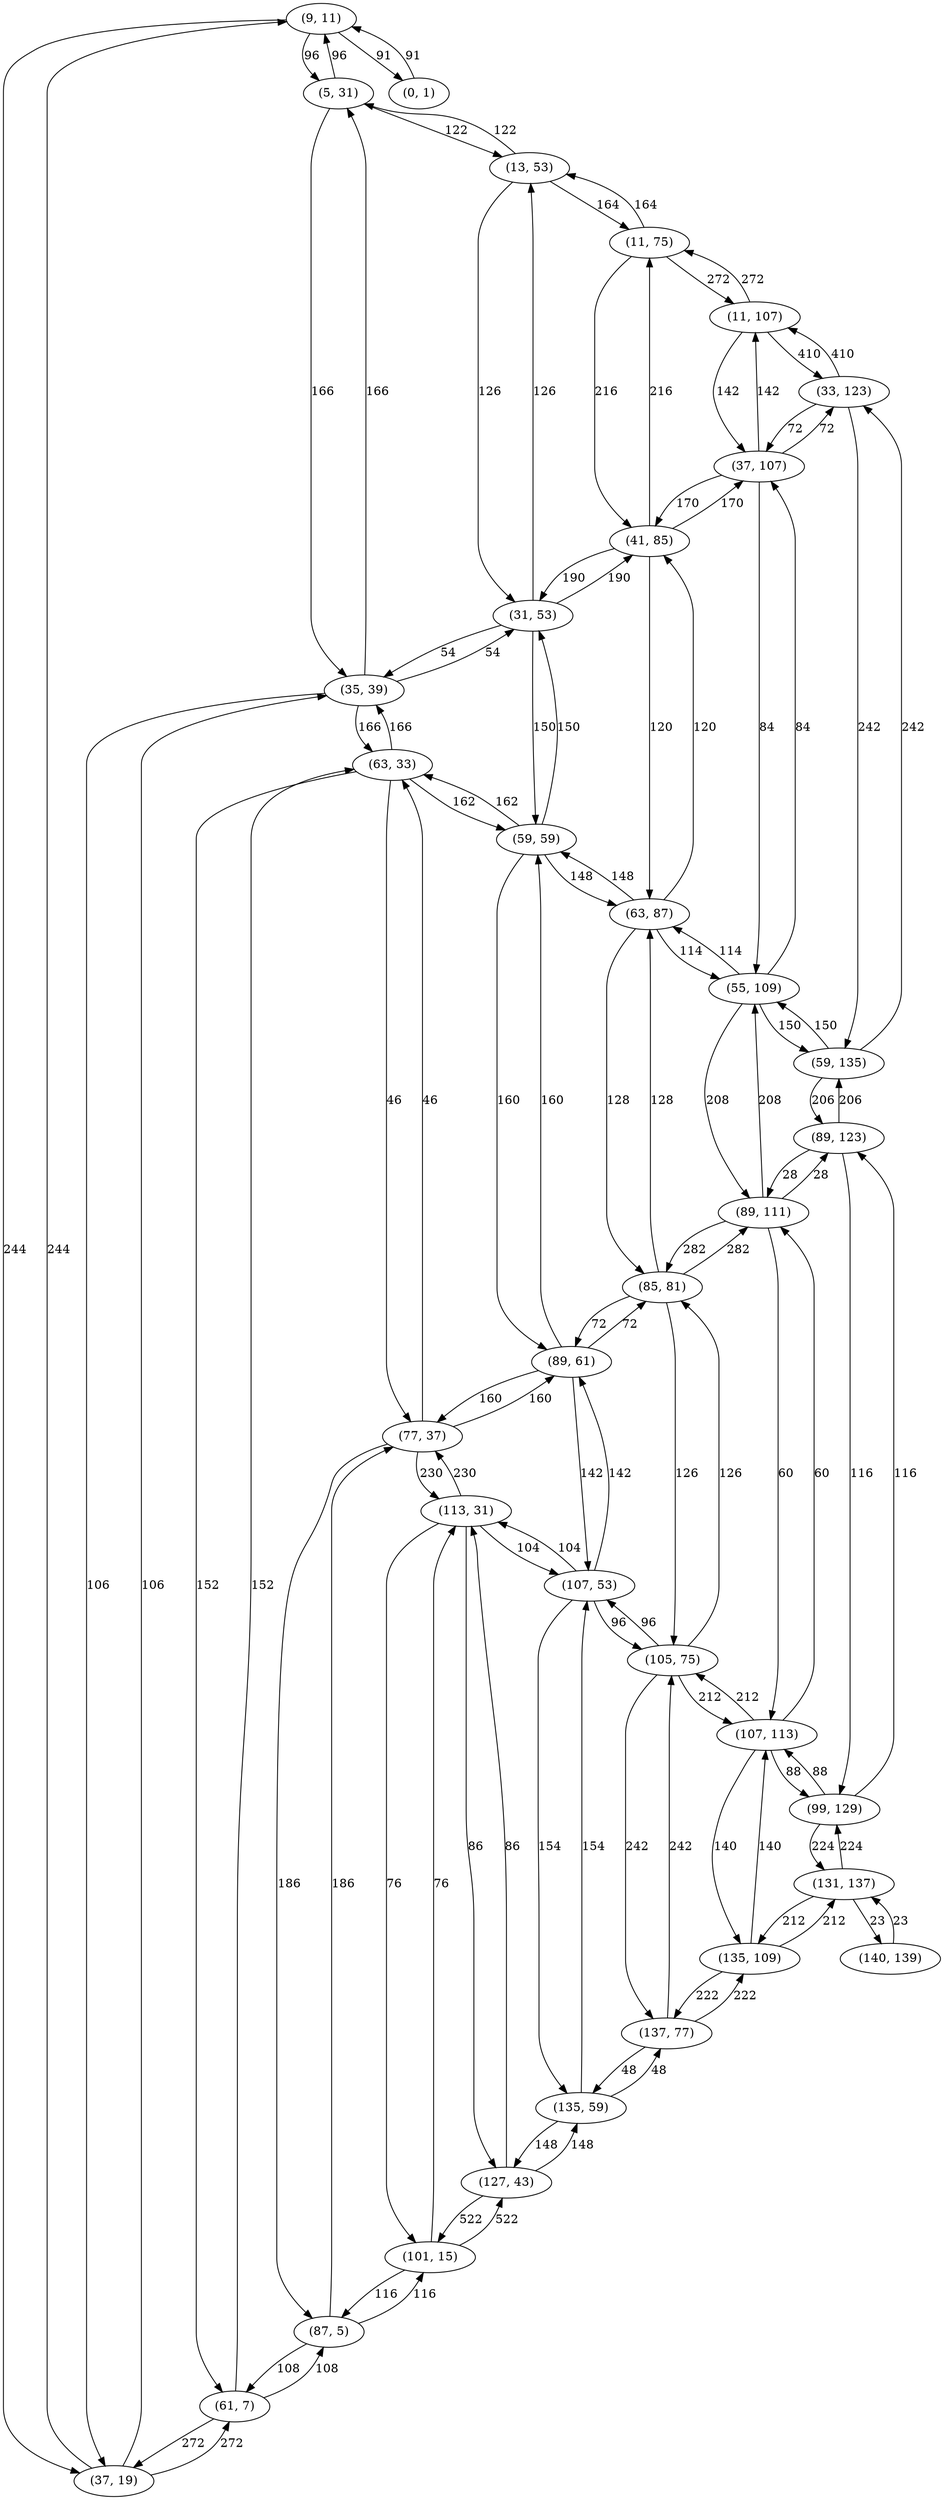 digraph {
	"(9, 11)" [label="(9, 11)"]
	"(9, 11)" -> "(5, 31)" [label=96]
	"(9, 11)" -> "(0, 1)" [label=91]
	"(9, 11)" -> "(37, 19)" [label=244]
	"(37, 19)" [label="(37, 19)"]
	"(37, 19)" -> "(35, 39)" [label=106]
	"(37, 19)" -> "(9, 11)" [label=244]
	"(37, 19)" -> "(61, 7)" [label=272]
	"(61, 7)" [label="(61, 7)"]
	"(61, 7)" -> "(63, 33)" [label=152]
	"(61, 7)" -> "(37, 19)" [label=272]
	"(61, 7)" -> "(87, 5)" [label=108]
	"(87, 5)" [label="(87, 5)"]
	"(87, 5)" -> "(77, 37)" [label=186]
	"(87, 5)" -> "(61, 7)" [label=108]
	"(87, 5)" -> "(101, 15)" [label=116]
	"(101, 15)" [label="(101, 15)"]
	"(101, 15)" -> "(113, 31)" [label=76]
	"(101, 15)" -> "(87, 5)" [label=116]
	"(101, 15)" -> "(127, 43)" [label=522]
	"(127, 43)" [label="(127, 43)"]
	"(127, 43)" -> "(101, 15)" [label=522]
	"(127, 43)" -> "(135, 59)" [label=148]
	"(127, 43)" -> "(113, 31)" [label=86]
	"(113, 31)" [label="(113, 31)"]
	"(113, 31)" -> "(101, 15)" [label=76]
	"(113, 31)" -> "(107, 53)" [label=104]
	"(113, 31)" -> "(77, 37)" [label=230]
	"(113, 31)" -> "(127, 43)" [label=86]
	"(77, 37)" [label="(77, 37)"]
	"(77, 37)" -> "(87, 5)" [label=186]
	"(77, 37)" -> "(89, 61)" [label=160]
	"(77, 37)" -> "(63, 33)" [label=46]
	"(77, 37)" -> "(113, 31)" [label=230]
	"(63, 33)" [label="(63, 33)"]
	"(63, 33)" -> "(61, 7)" [label=152]
	"(63, 33)" -> "(59, 59)" [label=162]
	"(63, 33)" -> "(35, 39)" [label=166]
	"(63, 33)" -> "(77, 37)" [label=46]
	"(35, 39)" [label="(35, 39)"]
	"(35, 39)" -> "(37, 19)" [label=106]
	"(35, 39)" -> "(31, 53)" [label=54]
	"(35, 39)" -> "(5, 31)" [label=166]
	"(35, 39)" -> "(63, 33)" [label=166]
	"(5, 31)" [label="(5, 31)"]
	"(5, 31)" -> "(9, 11)" [label=96]
	"(5, 31)" -> "(13, 53)" [label=122]
	"(5, 31)" -> "(35, 39)" [label=166]
	"(13, 53)" [label="(13, 53)"]
	"(13, 53)" -> "(5, 31)" [label=122]
	"(13, 53)" -> "(11, 75)" [label=164]
	"(13, 53)" -> "(31, 53)" [label=126]
	"(31, 53)" [label="(31, 53)"]
	"(31, 53)" -> "(35, 39)" [label=54]
	"(31, 53)" -> "(41, 85)" [label=190]
	"(31, 53)" -> "(13, 53)" [label=126]
	"(31, 53)" -> "(59, 59)" [label=150]
	"(59, 59)" [label="(59, 59)"]
	"(59, 59)" -> "(63, 33)" [label=162]
	"(59, 59)" -> "(63, 87)" [label=148]
	"(59, 59)" -> "(31, 53)" [label=150]
	"(59, 59)" -> "(89, 61)" [label=160]
	"(89, 61)" [label="(89, 61)"]
	"(89, 61)" -> "(77, 37)" [label=160]
	"(89, 61)" -> "(85, 81)" [label=72]
	"(89, 61)" -> "(59, 59)" [label=160]
	"(89, 61)" -> "(107, 53)" [label=142]
	"(107, 53)" [label="(107, 53)"]
	"(107, 53)" -> "(113, 31)" [label=104]
	"(107, 53)" -> "(105, 75)" [label=96]
	"(107, 53)" -> "(89, 61)" [label=142]
	"(107, 53)" -> "(135, 59)" [label=154]
	"(135, 59)" [label="(135, 59)"]
	"(135, 59)" -> "(127, 43)" [label=148]
	"(135, 59)" -> "(137, 77)" [label=48]
	"(135, 59)" -> "(107, 53)" [label=154]
	"(137, 77)" [label="(137, 77)"]
	"(137, 77)" -> "(135, 59)" [label=48]
	"(137, 77)" -> "(135, 109)" [label=222]
	"(137, 77)" -> "(105, 75)" [label=242]
	"(105, 75)" [label="(105, 75)"]
	"(105, 75)" -> "(107, 53)" [label=96]
	"(105, 75)" -> "(107, 113)" [label=212]
	"(105, 75)" -> "(85, 81)" [label=126]
	"(105, 75)" -> "(137, 77)" [label=242]
	"(85, 81)" [label="(85, 81)"]
	"(85, 81)" -> "(89, 61)" [label=72]
	"(85, 81)" -> "(89, 111)" [label=282]
	"(85, 81)" -> "(63, 87)" [label=128]
	"(85, 81)" -> "(105, 75)" [label=126]
	"(63, 87)" [label="(63, 87)"]
	"(63, 87)" -> "(59, 59)" [label=148]
	"(63, 87)" -> "(55, 109)" [label=114]
	"(63, 87)" -> "(41, 85)" [label=120]
	"(63, 87)" -> "(85, 81)" [label=128]
	"(41, 85)" [label="(41, 85)"]
	"(41, 85)" -> "(31, 53)" [label=190]
	"(41, 85)" -> "(37, 107)" [label=170]
	"(41, 85)" -> "(11, 75)" [label=216]
	"(41, 85)" -> "(63, 87)" [label=120]
	"(11, 75)" [label="(11, 75)"]
	"(11, 75)" -> "(13, 53)" [label=164]
	"(11, 75)" -> "(11, 107)" [label=272]
	"(11, 75)" -> "(41, 85)" [label=216]
	"(11, 107)" [label="(11, 107)"]
	"(11, 107)" -> "(11, 75)" [label=272]
	"(11, 107)" -> "(33, 123)" [label=410]
	"(11, 107)" -> "(37, 107)" [label=142]
	"(37, 107)" [label="(37, 107)"]
	"(37, 107)" -> "(41, 85)" [label=170]
	"(37, 107)" -> "(33, 123)" [label=72]
	"(37, 107)" -> "(11, 107)" [label=142]
	"(37, 107)" -> "(55, 109)" [label=84]
	"(55, 109)" [label="(55, 109)"]
	"(55, 109)" -> "(63, 87)" [label=114]
	"(55, 109)" -> "(59, 135)" [label=150]
	"(55, 109)" -> "(37, 107)" [label=84]
	"(55, 109)" -> "(89, 111)" [label=208]
	"(89, 111)" [label="(89, 111)"]
	"(89, 111)" -> "(85, 81)" [label=282]
	"(89, 111)" -> "(89, 123)" [label=28]
	"(89, 111)" -> "(55, 109)" [label=208]
	"(89, 111)" -> "(107, 113)" [label=60]
	"(107, 113)" [label="(107, 113)"]
	"(107, 113)" -> "(105, 75)" [label=212]
	"(107, 113)" -> "(99, 129)" [label=88]
	"(107, 113)" -> "(89, 111)" [label=60]
	"(107, 113)" -> "(135, 109)" [label=140]
	"(135, 109)" [label="(135, 109)"]
	"(135, 109)" -> "(137, 77)" [label=222]
	"(135, 109)" -> "(131, 137)" [label=212]
	"(135, 109)" -> "(107, 113)" [label=140]
	"(131, 137)" [label="(131, 137)"]
	"(131, 137)" -> "(135, 109)" [label=212]
	"(131, 137)" -> "(99, 129)" [label=224]
	"(131, 137)" -> "(140, 139)" [label=23]
	"(140, 139)" [label="(140, 139)"]
	"(140, 139)" -> "(131, 137)" [label=23]
	"(99, 129)" [label="(99, 129)"]
	"(99, 129)" -> "(107, 113)" [label=88]
	"(99, 129)" -> "(89, 123)" [label=116]
	"(99, 129)" -> "(131, 137)" [label=224]
	"(89, 123)" [label="(89, 123)"]
	"(89, 123)" -> "(89, 111)" [label=28]
	"(89, 123)" -> "(59, 135)" [label=206]
	"(89, 123)" -> "(99, 129)" [label=116]
	"(59, 135)" [label="(59, 135)"]
	"(59, 135)" -> "(55, 109)" [label=150]
	"(59, 135)" -> "(33, 123)" [label=242]
	"(59, 135)" -> "(89, 123)" [label=206]
	"(33, 123)" [label="(33, 123)"]
	"(33, 123)" -> "(37, 107)" [label=72]
	"(33, 123)" -> "(11, 107)" [label=410]
	"(33, 123)" -> "(59, 135)" [label=242]
	"(0, 1)" [label="(0, 1)"]
	"(0, 1)" -> "(9, 11)" [label=91]
}
